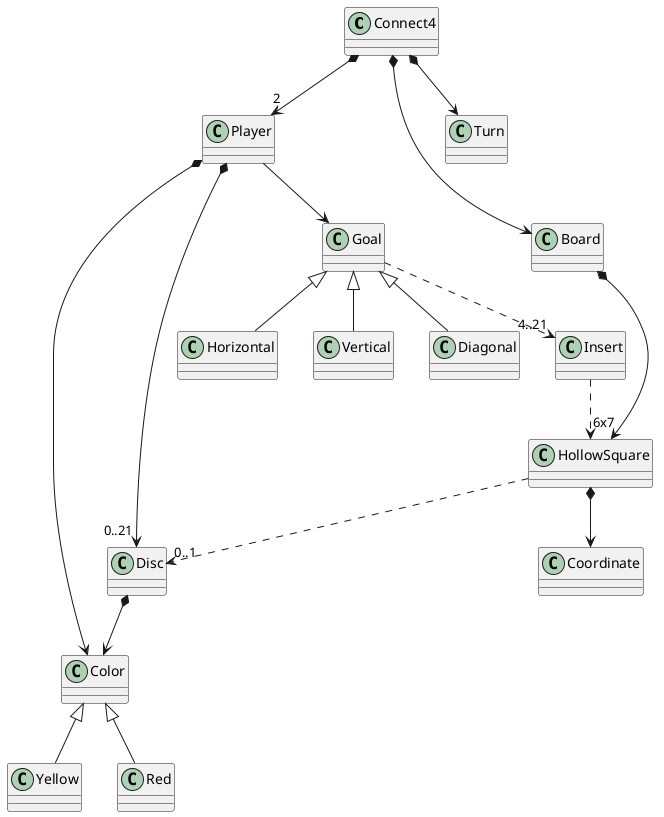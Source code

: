 @startuml
'https://plantuml.com/class-diagram

class Connect4
class Player
class Board
class Turn
class Goal
class Horizontal
class Vertical
class Diagonal
class Disc
class Color
class Yellow
class Red
class Goal
class HollowSquare
class Coordinate
class Insert

Connect4 *--> Board
Connect4 *--> Turn
Connect4 *--> "2" Player

Player *--> "0..21" Disc
Player *--> Color
Disc *--> Color
Color <|-- Yellow
Color <|-- Red
Player --> Goal
Goal <|-- Horizontal
Goal <|-- Vertical
Goal <|-- Diagonal
Goal ..> "4..21" Insert
Insert ..> HollowSquare

Board *--> "6x7" HollowSquare
HollowSquare ..> "0..1" Disc
HollowSquare *--> Coordinate




@enduml